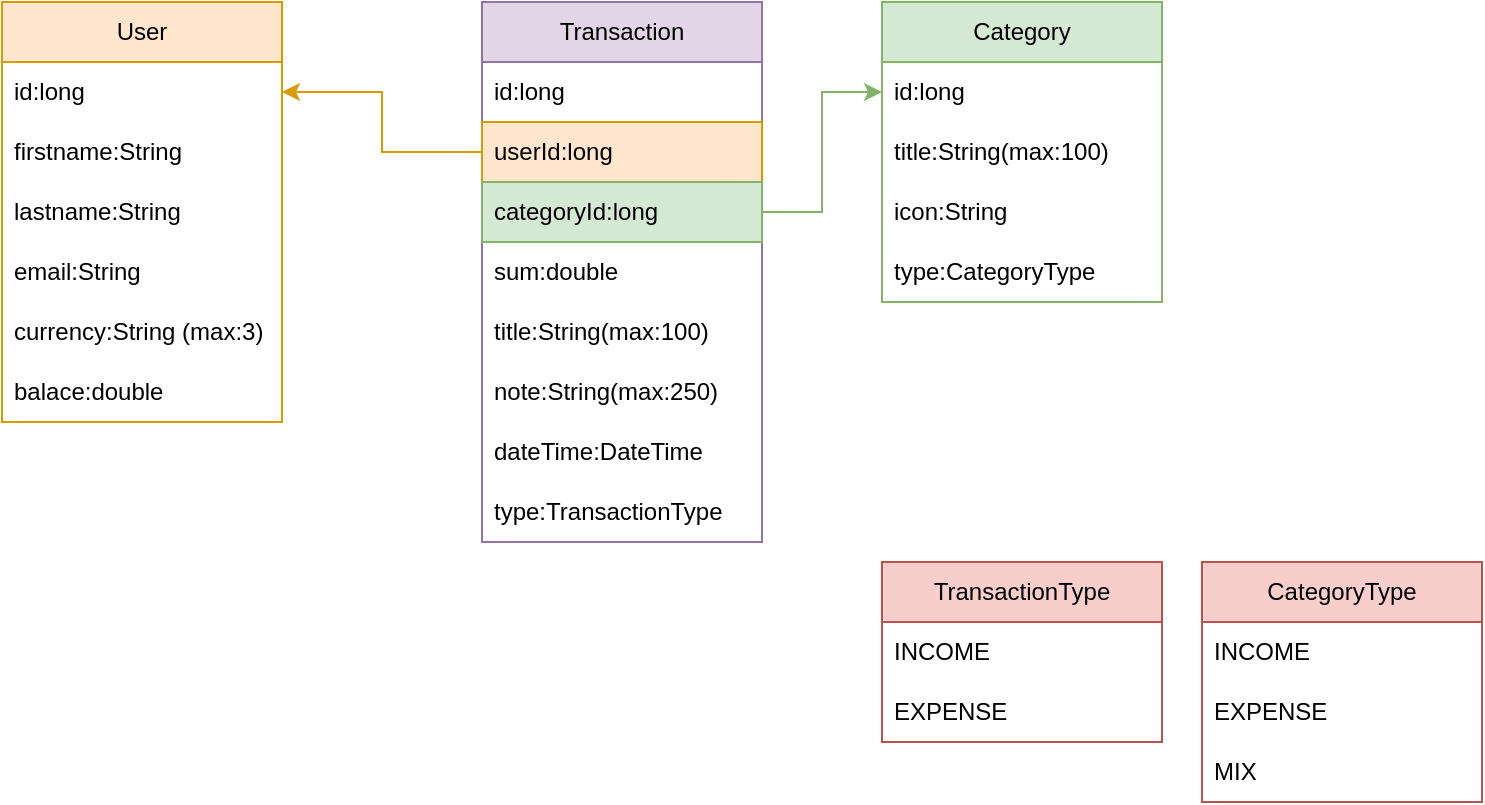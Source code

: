<mxfile version="24.7.3" type="device">
  <diagram name="Page-1" id="dHJbV13qslr7T7zKKBuG">
    <mxGraphModel dx="846" dy="598" grid="1" gridSize="10" guides="1" tooltips="1" connect="1" arrows="1" fold="1" page="1" pageScale="1" pageWidth="827" pageHeight="1169" math="0" shadow="0">
      <root>
        <mxCell id="0" />
        <mxCell id="1" parent="0" />
        <mxCell id="xYbVQELQ1so9NBNHnkRt-1" value="User" style="swimlane;fontStyle=0;childLayout=stackLayout;horizontal=1;startSize=30;horizontalStack=0;resizeParent=1;resizeParentMax=0;resizeLast=0;collapsible=1;marginBottom=0;whiteSpace=wrap;html=1;fillColor=#ffe6cc;strokeColor=#d79b00;" vertex="1" parent="1">
          <mxGeometry x="80" y="80" width="140" height="210" as="geometry" />
        </mxCell>
        <mxCell id="xYbVQELQ1so9NBNHnkRt-2" value="id:long" style="text;strokeColor=none;fillColor=none;align=left;verticalAlign=middle;spacingLeft=4;spacingRight=4;overflow=hidden;points=[[0,0.5],[1,0.5]];portConstraint=eastwest;rotatable=0;whiteSpace=wrap;html=1;" vertex="1" parent="xYbVQELQ1so9NBNHnkRt-1">
          <mxGeometry y="30" width="140" height="30" as="geometry" />
        </mxCell>
        <mxCell id="xYbVQELQ1so9NBNHnkRt-3" value="firstname:String" style="text;strokeColor=none;fillColor=none;align=left;verticalAlign=middle;spacingLeft=4;spacingRight=4;overflow=hidden;points=[[0,0.5],[1,0.5]];portConstraint=eastwest;rotatable=0;whiteSpace=wrap;html=1;" vertex="1" parent="xYbVQELQ1so9NBNHnkRt-1">
          <mxGeometry y="60" width="140" height="30" as="geometry" />
        </mxCell>
        <mxCell id="xYbVQELQ1so9NBNHnkRt-4" value="lastname:String" style="text;strokeColor=none;fillColor=none;align=left;verticalAlign=middle;spacingLeft=4;spacingRight=4;overflow=hidden;points=[[0,0.5],[1,0.5]];portConstraint=eastwest;rotatable=0;whiteSpace=wrap;html=1;" vertex="1" parent="xYbVQELQ1so9NBNHnkRt-1">
          <mxGeometry y="90" width="140" height="30" as="geometry" />
        </mxCell>
        <mxCell id="xYbVQELQ1so9NBNHnkRt-5" value="email:String" style="text;strokeColor=none;fillColor=none;align=left;verticalAlign=middle;spacingLeft=4;spacingRight=4;overflow=hidden;points=[[0,0.5],[1,0.5]];portConstraint=eastwest;rotatable=0;whiteSpace=wrap;html=1;" vertex="1" parent="xYbVQELQ1so9NBNHnkRt-1">
          <mxGeometry y="120" width="140" height="30" as="geometry" />
        </mxCell>
        <mxCell id="xYbVQELQ1so9NBNHnkRt-7" value="currency:String (max:3)" style="text;strokeColor=none;fillColor=none;align=left;verticalAlign=middle;spacingLeft=4;spacingRight=4;overflow=hidden;points=[[0,0.5],[1,0.5]];portConstraint=eastwest;rotatable=0;whiteSpace=wrap;html=1;" vertex="1" parent="xYbVQELQ1so9NBNHnkRt-1">
          <mxGeometry y="150" width="140" height="30" as="geometry" />
        </mxCell>
        <mxCell id="xYbVQELQ1so9NBNHnkRt-8" value="balace:double" style="text;strokeColor=none;fillColor=none;align=left;verticalAlign=middle;spacingLeft=4;spacingRight=4;overflow=hidden;points=[[0,0.5],[1,0.5]];portConstraint=eastwest;rotatable=0;whiteSpace=wrap;html=1;" vertex="1" parent="xYbVQELQ1so9NBNHnkRt-1">
          <mxGeometry y="180" width="140" height="30" as="geometry" />
        </mxCell>
        <mxCell id="xYbVQELQ1so9NBNHnkRt-9" value="Transaction" style="swimlane;fontStyle=0;childLayout=stackLayout;horizontal=1;startSize=30;horizontalStack=0;resizeParent=1;resizeParentMax=0;resizeLast=0;collapsible=1;marginBottom=0;whiteSpace=wrap;html=1;fillColor=#e1d5e7;strokeColor=#9673a6;" vertex="1" parent="1">
          <mxGeometry x="320" y="80" width="140" height="270" as="geometry" />
        </mxCell>
        <mxCell id="xYbVQELQ1so9NBNHnkRt-10" value="id:long" style="text;strokeColor=none;fillColor=none;align=left;verticalAlign=middle;spacingLeft=4;spacingRight=4;overflow=hidden;points=[[0,0.5],[1,0.5]];portConstraint=eastwest;rotatable=0;whiteSpace=wrap;html=1;" vertex="1" parent="xYbVQELQ1so9NBNHnkRt-9">
          <mxGeometry y="30" width="140" height="30" as="geometry" />
        </mxCell>
        <mxCell id="xYbVQELQ1so9NBNHnkRt-11" value="userId:long" style="text;strokeColor=#d79b00;fillColor=#ffe6cc;align=left;verticalAlign=middle;spacingLeft=4;spacingRight=4;overflow=hidden;points=[[0,0.5],[1,0.5]];portConstraint=eastwest;rotatable=0;whiteSpace=wrap;html=1;" vertex="1" parent="xYbVQELQ1so9NBNHnkRt-9">
          <mxGeometry y="60" width="140" height="30" as="geometry" />
        </mxCell>
        <mxCell id="xYbVQELQ1so9NBNHnkRt-12" value="categoryId:long" style="text;strokeColor=#82b366;fillColor=#d5e8d4;align=left;verticalAlign=middle;spacingLeft=4;spacingRight=4;overflow=hidden;points=[[0,0.5],[1,0.5]];portConstraint=eastwest;rotatable=0;whiteSpace=wrap;html=1;" vertex="1" parent="xYbVQELQ1so9NBNHnkRt-9">
          <mxGeometry y="90" width="140" height="30" as="geometry" />
        </mxCell>
        <mxCell id="xYbVQELQ1so9NBNHnkRt-14" value="sum:double" style="text;strokeColor=none;fillColor=none;align=left;verticalAlign=middle;spacingLeft=4;spacingRight=4;overflow=hidden;points=[[0,0.5],[1,0.5]];portConstraint=eastwest;rotatable=0;whiteSpace=wrap;html=1;" vertex="1" parent="xYbVQELQ1so9NBNHnkRt-9">
          <mxGeometry y="120" width="140" height="30" as="geometry" />
        </mxCell>
        <mxCell id="xYbVQELQ1so9NBNHnkRt-15" value="title:String(max:100)" style="text;strokeColor=none;fillColor=none;align=left;verticalAlign=middle;spacingLeft=4;spacingRight=4;overflow=hidden;points=[[0,0.5],[1,0.5]];portConstraint=eastwest;rotatable=0;whiteSpace=wrap;html=1;" vertex="1" parent="xYbVQELQ1so9NBNHnkRt-9">
          <mxGeometry y="150" width="140" height="30" as="geometry" />
        </mxCell>
        <mxCell id="xYbVQELQ1so9NBNHnkRt-16" value="note:String(max:250)" style="text;strokeColor=none;fillColor=none;align=left;verticalAlign=middle;spacingLeft=4;spacingRight=4;overflow=hidden;points=[[0,0.5],[1,0.5]];portConstraint=eastwest;rotatable=0;whiteSpace=wrap;html=1;" vertex="1" parent="xYbVQELQ1so9NBNHnkRt-9">
          <mxGeometry y="180" width="140" height="30" as="geometry" />
        </mxCell>
        <mxCell id="xYbVQELQ1so9NBNHnkRt-17" value="dateTime:DateTime" style="text;strokeColor=none;fillColor=none;align=left;verticalAlign=middle;spacingLeft=4;spacingRight=4;overflow=hidden;points=[[0,0.5],[1,0.5]];portConstraint=eastwest;rotatable=0;whiteSpace=wrap;html=1;" vertex="1" parent="xYbVQELQ1so9NBNHnkRt-9">
          <mxGeometry y="210" width="140" height="30" as="geometry" />
        </mxCell>
        <mxCell id="xYbVQELQ1so9NBNHnkRt-18" value="type:&lt;span style=&quot;text-align: center;&quot;&gt;TransactionType&lt;/span&gt;" style="text;strokeColor=none;fillColor=none;align=left;verticalAlign=middle;spacingLeft=4;spacingRight=4;overflow=hidden;points=[[0,0.5],[1,0.5]];portConstraint=eastwest;rotatable=0;whiteSpace=wrap;html=1;" vertex="1" parent="xYbVQELQ1so9NBNHnkRt-9">
          <mxGeometry y="240" width="140" height="30" as="geometry" />
        </mxCell>
        <mxCell id="xYbVQELQ1so9NBNHnkRt-13" style="edgeStyle=orthogonalEdgeStyle;rounded=0;orthogonalLoop=1;jettySize=auto;html=1;entryX=1;entryY=0.5;entryDx=0;entryDy=0;fillColor=#ffe6cc;strokeColor=#d79b00;" edge="1" parent="1" source="xYbVQELQ1so9NBNHnkRt-11" target="xYbVQELQ1so9NBNHnkRt-2">
          <mxGeometry relative="1" as="geometry" />
        </mxCell>
        <mxCell id="xYbVQELQ1so9NBNHnkRt-19" value="Category" style="swimlane;fontStyle=0;childLayout=stackLayout;horizontal=1;startSize=30;horizontalStack=0;resizeParent=1;resizeParentMax=0;resizeLast=0;collapsible=1;marginBottom=0;whiteSpace=wrap;html=1;fillColor=#d5e8d4;strokeColor=#82b366;" vertex="1" parent="1">
          <mxGeometry x="520" y="80" width="140" height="150" as="geometry" />
        </mxCell>
        <mxCell id="xYbVQELQ1so9NBNHnkRt-20" value="id:long" style="text;strokeColor=none;fillColor=none;align=left;verticalAlign=middle;spacingLeft=4;spacingRight=4;overflow=hidden;points=[[0,0.5],[1,0.5]];portConstraint=eastwest;rotatable=0;whiteSpace=wrap;html=1;" vertex="1" parent="xYbVQELQ1so9NBNHnkRt-19">
          <mxGeometry y="30" width="140" height="30" as="geometry" />
        </mxCell>
        <mxCell id="xYbVQELQ1so9NBNHnkRt-27" value="&lt;div style=&quot;text-align: center;&quot;&gt;&lt;span style=&quot;background-color: initial;&quot;&gt;title:String(max:100)&lt;/span&gt;&lt;/div&gt;" style="text;strokeColor=none;fillColor=none;align=left;verticalAlign=middle;spacingLeft=4;spacingRight=4;overflow=hidden;points=[[0,0.5],[1,0.5]];portConstraint=eastwest;rotatable=0;whiteSpace=wrap;html=1;" vertex="1" parent="xYbVQELQ1so9NBNHnkRt-19">
          <mxGeometry y="60" width="140" height="30" as="geometry" />
        </mxCell>
        <mxCell id="xYbVQELQ1so9NBNHnkRt-28" value="&lt;div style=&quot;text-align: center;&quot;&gt;&lt;span style=&quot;background-color: initial;&quot;&gt;icon:String&lt;/span&gt;&lt;/div&gt;" style="text;strokeColor=none;fillColor=none;align=left;verticalAlign=middle;spacingLeft=4;spacingRight=4;overflow=hidden;points=[[0,0.5],[1,0.5]];portConstraint=eastwest;rotatable=0;whiteSpace=wrap;html=1;" vertex="1" parent="xYbVQELQ1so9NBNHnkRt-19">
          <mxGeometry y="90" width="140" height="30" as="geometry" />
        </mxCell>
        <mxCell id="xYbVQELQ1so9NBNHnkRt-33" value="&lt;div style=&quot;text-align: center;&quot;&gt;&lt;span style=&quot;background-color: initial;&quot;&gt;type:&lt;/span&gt;&lt;span style=&quot;background-color: initial; text-align: left;&quot;&gt;CategoryType&lt;/span&gt;&lt;/div&gt;" style="text;strokeColor=none;fillColor=none;align=left;verticalAlign=middle;spacingLeft=4;spacingRight=4;overflow=hidden;points=[[0,0.5],[1,0.5]];portConstraint=eastwest;rotatable=0;whiteSpace=wrap;html=1;" vertex="1" parent="xYbVQELQ1so9NBNHnkRt-19">
          <mxGeometry y="120" width="140" height="30" as="geometry" />
        </mxCell>
        <mxCell id="xYbVQELQ1so9NBNHnkRt-35" style="edgeStyle=orthogonalEdgeStyle;rounded=0;orthogonalLoop=1;jettySize=auto;html=1;fillColor=#d5e8d4;strokeColor=#82b366;" edge="1" parent="1" source="xYbVQELQ1so9NBNHnkRt-12" target="xYbVQELQ1so9NBNHnkRt-20">
          <mxGeometry relative="1" as="geometry" />
        </mxCell>
        <mxCell id="xYbVQELQ1so9NBNHnkRt-36" value="&lt;span style=&quot;text-align: left;&quot;&gt;CategoryType&lt;/span&gt;" style="swimlane;fontStyle=0;childLayout=stackLayout;horizontal=1;startSize=30;horizontalStack=0;resizeParent=1;resizeParentMax=0;resizeLast=0;collapsible=1;marginBottom=0;whiteSpace=wrap;html=1;fillColor=#f8cecc;strokeColor=#b85450;" vertex="1" parent="1">
          <mxGeometry x="680" y="360" width="140" height="120" as="geometry" />
        </mxCell>
        <mxCell id="xYbVQELQ1so9NBNHnkRt-37" value="INCOME" style="text;strokeColor=none;fillColor=none;align=left;verticalAlign=middle;spacingLeft=4;spacingRight=4;overflow=hidden;points=[[0,0.5],[1,0.5]];portConstraint=eastwest;rotatable=0;whiteSpace=wrap;html=1;" vertex="1" parent="xYbVQELQ1so9NBNHnkRt-36">
          <mxGeometry y="30" width="140" height="30" as="geometry" />
        </mxCell>
        <mxCell id="xYbVQELQ1so9NBNHnkRt-38" value="EXPENSE" style="text;strokeColor=none;fillColor=none;align=left;verticalAlign=middle;spacingLeft=4;spacingRight=4;overflow=hidden;points=[[0,0.5],[1,0.5]];portConstraint=eastwest;rotatable=0;whiteSpace=wrap;html=1;" vertex="1" parent="xYbVQELQ1so9NBNHnkRt-36">
          <mxGeometry y="60" width="140" height="30" as="geometry" />
        </mxCell>
        <mxCell id="xYbVQELQ1so9NBNHnkRt-39" value="MIX" style="text;strokeColor=none;fillColor=none;align=left;verticalAlign=middle;spacingLeft=4;spacingRight=4;overflow=hidden;points=[[0,0.5],[1,0.5]];portConstraint=eastwest;rotatable=0;whiteSpace=wrap;html=1;" vertex="1" parent="xYbVQELQ1so9NBNHnkRt-36">
          <mxGeometry y="90" width="140" height="30" as="geometry" />
        </mxCell>
        <mxCell id="xYbVQELQ1so9NBNHnkRt-40" value="TransactionType" style="swimlane;fontStyle=0;childLayout=stackLayout;horizontal=1;startSize=30;horizontalStack=0;resizeParent=1;resizeParentMax=0;resizeLast=0;collapsible=1;marginBottom=0;whiteSpace=wrap;html=1;fillColor=#f8cecc;strokeColor=#b85450;" vertex="1" parent="1">
          <mxGeometry x="520" y="360" width="140" height="90" as="geometry" />
        </mxCell>
        <mxCell id="xYbVQELQ1so9NBNHnkRt-41" value="INCOME" style="text;strokeColor=none;fillColor=none;align=left;verticalAlign=middle;spacingLeft=4;spacingRight=4;overflow=hidden;points=[[0,0.5],[1,0.5]];portConstraint=eastwest;rotatable=0;whiteSpace=wrap;html=1;" vertex="1" parent="xYbVQELQ1so9NBNHnkRt-40">
          <mxGeometry y="30" width="140" height="30" as="geometry" />
        </mxCell>
        <mxCell id="xYbVQELQ1so9NBNHnkRt-42" value="EXPENSE" style="text;strokeColor=none;fillColor=none;align=left;verticalAlign=middle;spacingLeft=4;spacingRight=4;overflow=hidden;points=[[0,0.5],[1,0.5]];portConstraint=eastwest;rotatable=0;whiteSpace=wrap;html=1;" vertex="1" parent="xYbVQELQ1so9NBNHnkRt-40">
          <mxGeometry y="60" width="140" height="30" as="geometry" />
        </mxCell>
      </root>
    </mxGraphModel>
  </diagram>
</mxfile>
